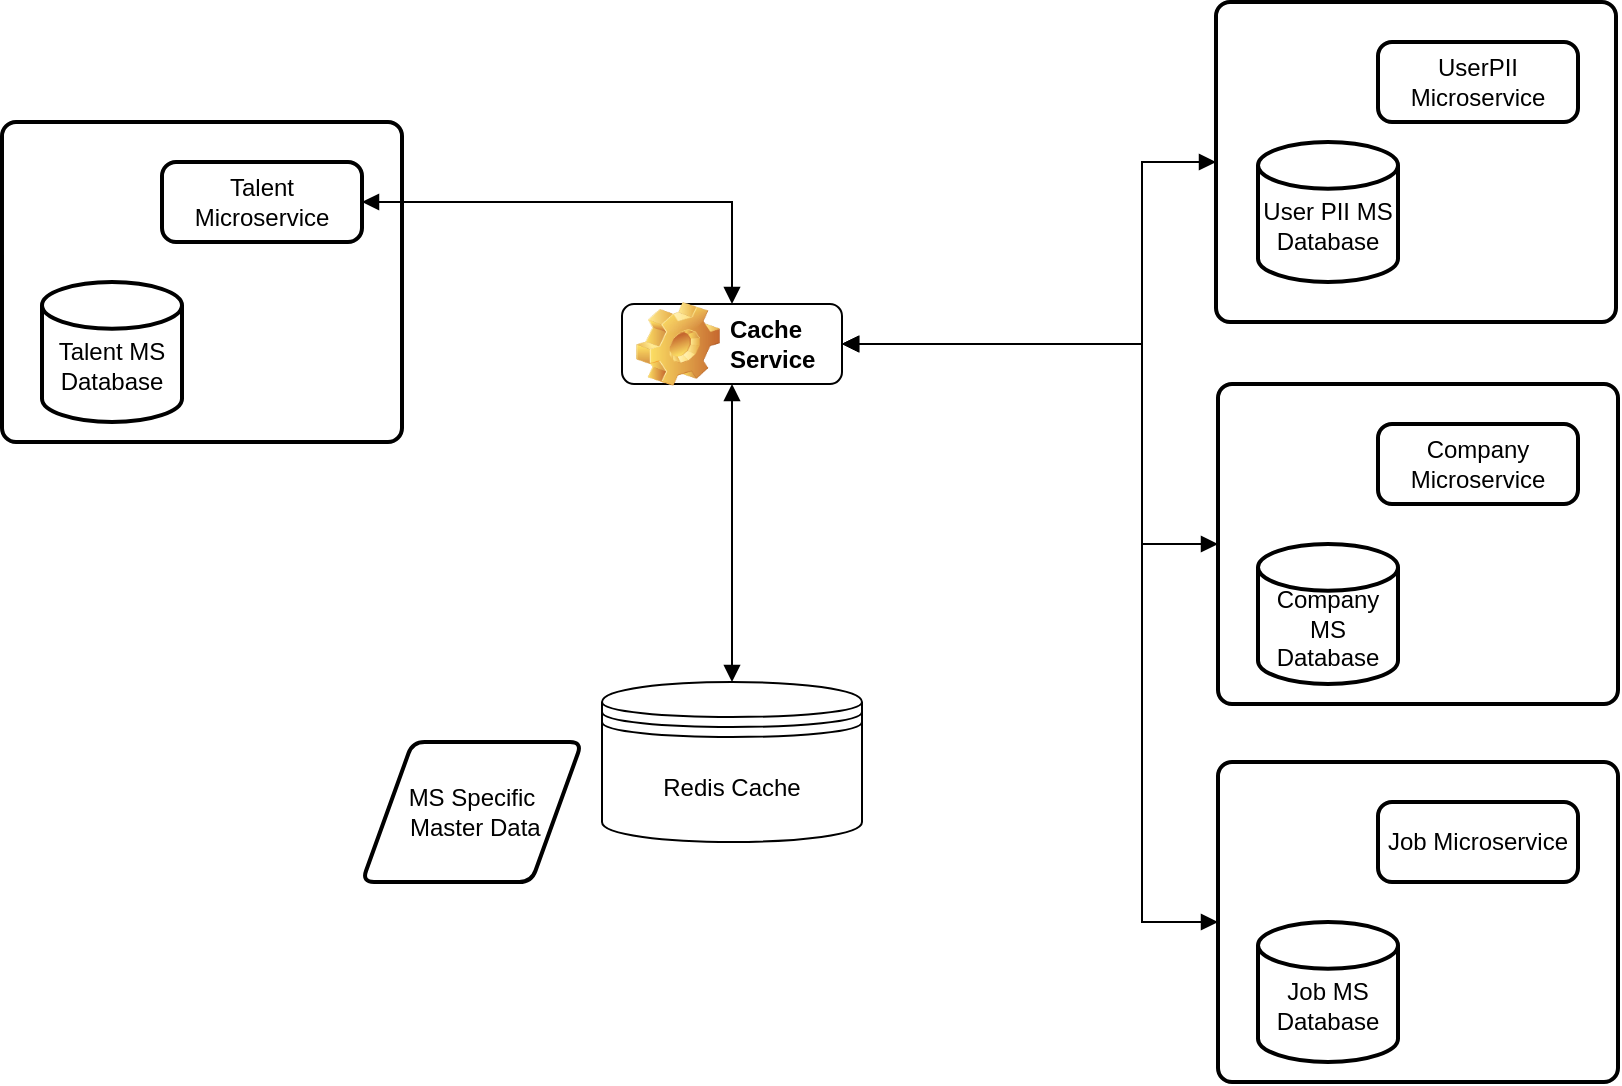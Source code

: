 <mxfile version="14.4.3" type="github">
  <diagram id="9CtJTlgTri6wb86SSgRg" name="Page-1">
    <mxGraphModel dx="782" dy="469" grid="1" gridSize="10" guides="1" tooltips="1" connect="1" arrows="1" fold="1" page="1" pageScale="1" pageWidth="827" pageHeight="1169" math="0" shadow="0">
      <root>
        <mxCell id="0" />
        <mxCell id="1" parent="0" />
        <mxCell id="FD8MPJQXOJuNh6tsuXMW-1" value="" style="rounded=1;whiteSpace=wrap;html=1;absoluteArcSize=1;arcSize=14;strokeWidth=2;" vertex="1" parent="1">
          <mxGeometry x="30" y="300" width="200" height="160" as="geometry" />
        </mxCell>
        <mxCell id="-JJaQs0zwunT7kPvXRzf-11" style="edgeStyle=orthogonalEdgeStyle;rounded=0;orthogonalLoop=1;jettySize=auto;html=1;entryX=0.5;entryY=0;entryDx=0;entryDy=0;endArrow=block;endFill=1;startArrow=block;startFill=1;" parent="1" source="-JJaQs0zwunT7kPvXRzf-5" target="-JJaQs0zwunT7kPvXRzf-8" edge="1">
          <mxGeometry relative="1" as="geometry" />
        </mxCell>
        <mxCell id="-JJaQs0zwunT7kPvXRzf-5" value="Talent Microservice" style="rounded=1;whiteSpace=wrap;html=1;absoluteArcSize=1;arcSize=14;strokeWidth=2;" parent="1" vertex="1">
          <mxGeometry x="110" y="320" width="100" height="40" as="geometry" />
        </mxCell>
        <mxCell id="-JJaQs0zwunT7kPvXRzf-7" value="Redis Cache" style="shape=datastore;whiteSpace=wrap;html=1;" parent="1" vertex="1">
          <mxGeometry x="330" y="580" width="130" height="80" as="geometry" />
        </mxCell>
        <mxCell id="-JJaQs0zwunT7kPvXRzf-10" value="" style="edgeStyle=orthogonalEdgeStyle;rounded=0;orthogonalLoop=1;jettySize=auto;html=1;startArrow=block;startFill=1;endArrow=block;endFill=1;" parent="1" source="-JJaQs0zwunT7kPvXRzf-8" target="-JJaQs0zwunT7kPvXRzf-7" edge="1">
          <mxGeometry relative="1" as="geometry" />
        </mxCell>
        <mxCell id="-JJaQs0zwunT7kPvXRzf-8" value="Cache Service" style="label;whiteSpace=wrap;html=1;image=img/clipart/Gear_128x128.png" parent="1" vertex="1">
          <mxGeometry x="340" y="391" width="110" height="40" as="geometry" />
        </mxCell>
        <mxCell id="FD8MPJQXOJuNh6tsuXMW-2" value="&lt;br&gt;Talent MS Database" style="strokeWidth=2;html=1;shape=mxgraph.flowchart.database;whiteSpace=wrap;" vertex="1" parent="1">
          <mxGeometry x="50" y="380" width="70" height="70" as="geometry" />
        </mxCell>
        <mxCell id="FD8MPJQXOJuNh6tsuXMW-15" style="edgeStyle=orthogonalEdgeStyle;rounded=0;sketch=0;orthogonalLoop=1;jettySize=auto;html=1;exitX=0;exitY=0.5;exitDx=0;exitDy=0;entryX=1;entryY=0.5;entryDx=0;entryDy=0;startArrow=block;startFill=1;endArrow=block;endFill=1;" edge="1" parent="1" source="FD8MPJQXOJuNh6tsuXMW-4" target="-JJaQs0zwunT7kPvXRzf-8">
          <mxGeometry relative="1" as="geometry">
            <Array as="points">
              <mxPoint x="600" y="320" />
              <mxPoint x="600" y="411" />
            </Array>
          </mxGeometry>
        </mxCell>
        <mxCell id="FD8MPJQXOJuNh6tsuXMW-4" value="" style="rounded=1;whiteSpace=wrap;html=1;absoluteArcSize=1;arcSize=14;strokeWidth=2;" vertex="1" parent="1">
          <mxGeometry x="637" y="240" width="200" height="160" as="geometry" />
        </mxCell>
        <mxCell id="FD8MPJQXOJuNh6tsuXMW-5" value="UserPII Microservice" style="rounded=1;whiteSpace=wrap;html=1;absoluteArcSize=1;arcSize=14;strokeWidth=2;" vertex="1" parent="1">
          <mxGeometry x="718" y="260" width="100" height="40" as="geometry" />
        </mxCell>
        <mxCell id="FD8MPJQXOJuNh6tsuXMW-6" value="&lt;br&gt;User PII MS Database" style="strokeWidth=2;html=1;shape=mxgraph.flowchart.database;whiteSpace=wrap;" vertex="1" parent="1">
          <mxGeometry x="658" y="310" width="70" height="70" as="geometry" />
        </mxCell>
        <mxCell id="FD8MPJQXOJuNh6tsuXMW-16" style="edgeStyle=orthogonalEdgeStyle;rounded=0;sketch=0;orthogonalLoop=1;jettySize=auto;html=1;startArrow=block;startFill=1;endArrow=block;endFill=1;entryX=1;entryY=0.5;entryDx=0;entryDy=0;" edge="1" parent="1" source="FD8MPJQXOJuNh6tsuXMW-7" target="-JJaQs0zwunT7kPvXRzf-8">
          <mxGeometry relative="1" as="geometry">
            <mxPoint x="460" y="410" as="targetPoint" />
            <Array as="points">
              <mxPoint x="600" y="511" />
              <mxPoint x="600" y="411" />
            </Array>
          </mxGeometry>
        </mxCell>
        <mxCell id="FD8MPJQXOJuNh6tsuXMW-7" value="" style="rounded=1;whiteSpace=wrap;html=1;absoluteArcSize=1;arcSize=14;strokeWidth=2;" vertex="1" parent="1">
          <mxGeometry x="638" y="431" width="200" height="160" as="geometry" />
        </mxCell>
        <mxCell id="FD8MPJQXOJuNh6tsuXMW-8" value="Company Microservice" style="rounded=1;whiteSpace=wrap;html=1;absoluteArcSize=1;arcSize=14;strokeWidth=2;" vertex="1" parent="1">
          <mxGeometry x="718" y="451" width="100" height="40" as="geometry" />
        </mxCell>
        <mxCell id="FD8MPJQXOJuNh6tsuXMW-9" value="&lt;br&gt;Company MS Database" style="strokeWidth=2;html=1;shape=mxgraph.flowchart.database;whiteSpace=wrap;" vertex="1" parent="1">
          <mxGeometry x="658" y="511" width="70" height="70" as="geometry" />
        </mxCell>
        <mxCell id="FD8MPJQXOJuNh6tsuXMW-10" value="" style="rounded=1;whiteSpace=wrap;html=1;absoluteArcSize=1;arcSize=14;strokeWidth=2;" vertex="1" parent="1">
          <mxGeometry x="638" y="620" width="200" height="160" as="geometry" />
        </mxCell>
        <mxCell id="FD8MPJQXOJuNh6tsuXMW-11" value="Job Microservice" style="rounded=1;whiteSpace=wrap;html=1;absoluteArcSize=1;arcSize=14;strokeWidth=2;" vertex="1" parent="1">
          <mxGeometry x="718" y="640" width="100" height="40" as="geometry" />
        </mxCell>
        <mxCell id="FD8MPJQXOJuNh6tsuXMW-12" value="&lt;br&gt;Job MS Database" style="strokeWidth=2;html=1;shape=mxgraph.flowchart.database;whiteSpace=wrap;" vertex="1" parent="1">
          <mxGeometry x="658" y="700" width="70" height="70" as="geometry" />
        </mxCell>
        <mxCell id="FD8MPJQXOJuNh6tsuXMW-14" style="edgeStyle=orthogonalEdgeStyle;rounded=0;sketch=0;orthogonalLoop=1;jettySize=auto;html=1;startArrow=block;startFill=1;endArrow=block;endFill=1;exitX=1;exitY=0.5;exitDx=0;exitDy=0;entryX=0;entryY=0.5;entryDx=0;entryDy=0;" edge="1" parent="1" source="-JJaQs0zwunT7kPvXRzf-8" target="FD8MPJQXOJuNh6tsuXMW-10">
          <mxGeometry relative="1" as="geometry">
            <mxPoint x="485" y="640" as="targetPoint" />
            <mxPoint x="470" y="403" as="sourcePoint" />
            <Array as="points">
              <mxPoint x="600" y="411" />
              <mxPoint x="600" y="700" />
            </Array>
          </mxGeometry>
        </mxCell>
        <mxCell id="FD8MPJQXOJuNh6tsuXMW-21" value="MS Specific&lt;br&gt;&amp;nbsp;Master Data" style="shape=parallelogram;html=1;strokeWidth=2;perimeter=parallelogramPerimeter;whiteSpace=wrap;rounded=1;arcSize=12;size=0.23;" vertex="1" parent="1">
          <mxGeometry x="210" y="610" width="110" height="70" as="geometry" />
        </mxCell>
      </root>
    </mxGraphModel>
  </diagram>
</mxfile>
